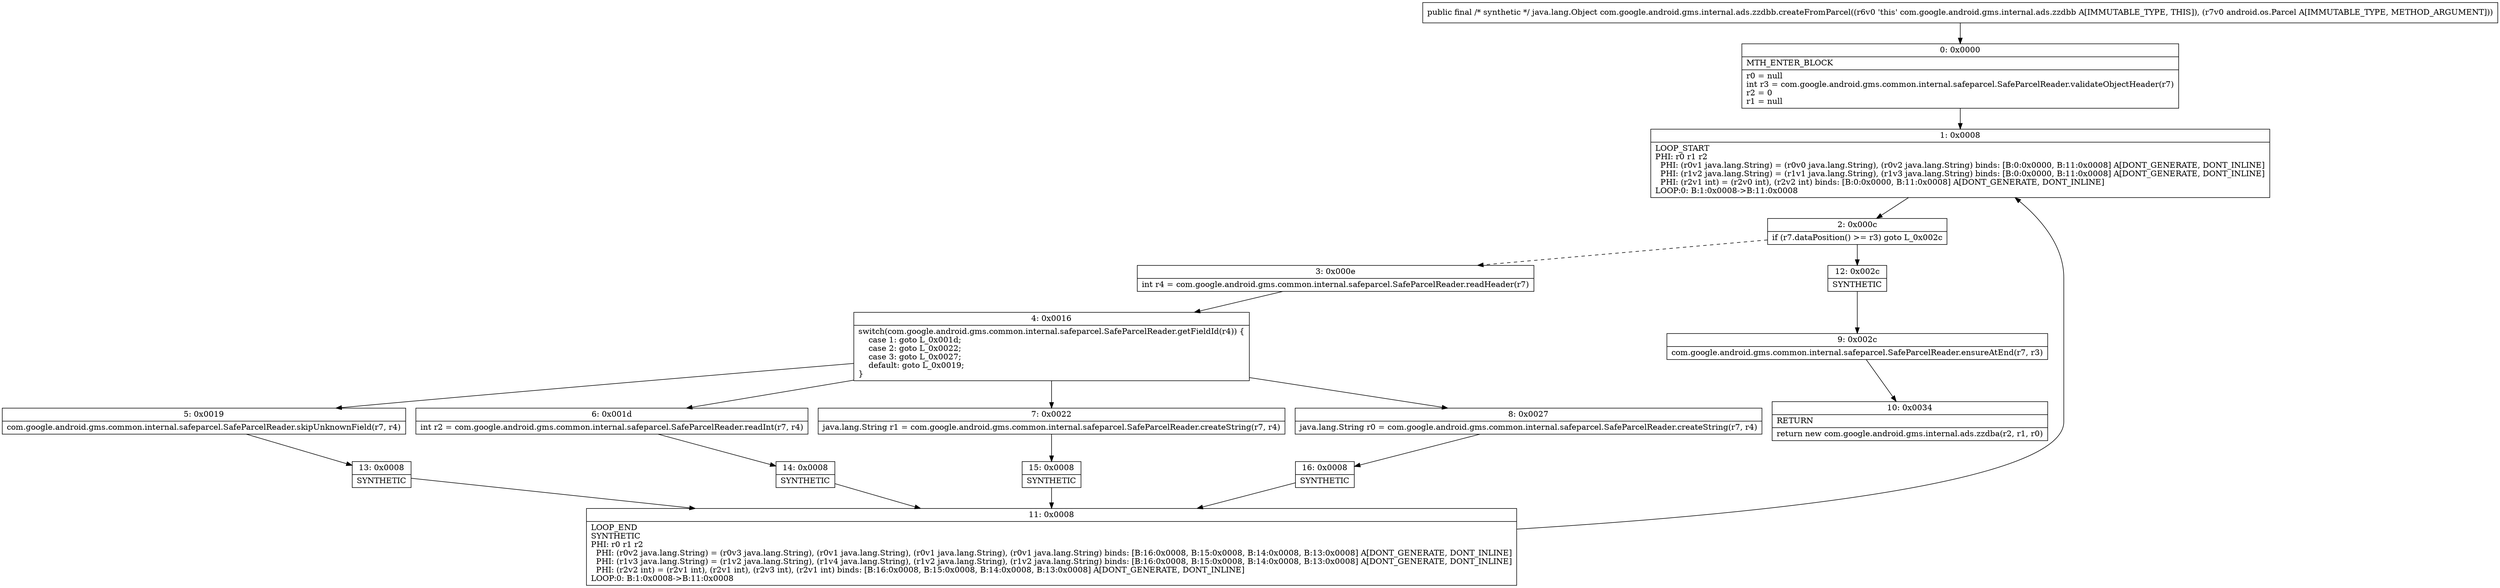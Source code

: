 digraph "CFG forcom.google.android.gms.internal.ads.zzdbb.createFromParcel(Landroid\/os\/Parcel;)Ljava\/lang\/Object;" {
Node_0 [shape=record,label="{0\:\ 0x0000|MTH_ENTER_BLOCK\l|r0 = null\lint r3 = com.google.android.gms.common.internal.safeparcel.SafeParcelReader.validateObjectHeader(r7)\lr2 = 0\lr1 = null\l}"];
Node_1 [shape=record,label="{1\:\ 0x0008|LOOP_START\lPHI: r0 r1 r2 \l  PHI: (r0v1 java.lang.String) = (r0v0 java.lang.String), (r0v2 java.lang.String) binds: [B:0:0x0000, B:11:0x0008] A[DONT_GENERATE, DONT_INLINE]\l  PHI: (r1v2 java.lang.String) = (r1v1 java.lang.String), (r1v3 java.lang.String) binds: [B:0:0x0000, B:11:0x0008] A[DONT_GENERATE, DONT_INLINE]\l  PHI: (r2v1 int) = (r2v0 int), (r2v2 int) binds: [B:0:0x0000, B:11:0x0008] A[DONT_GENERATE, DONT_INLINE]\lLOOP:0: B:1:0x0008\-\>B:11:0x0008\l}"];
Node_2 [shape=record,label="{2\:\ 0x000c|if (r7.dataPosition() \>= r3) goto L_0x002c\l}"];
Node_3 [shape=record,label="{3\:\ 0x000e|int r4 = com.google.android.gms.common.internal.safeparcel.SafeParcelReader.readHeader(r7)\l}"];
Node_4 [shape=record,label="{4\:\ 0x0016|switch(com.google.android.gms.common.internal.safeparcel.SafeParcelReader.getFieldId(r4)) \{\l    case 1: goto L_0x001d;\l    case 2: goto L_0x0022;\l    case 3: goto L_0x0027;\l    default: goto L_0x0019;\l\}\l}"];
Node_5 [shape=record,label="{5\:\ 0x0019|com.google.android.gms.common.internal.safeparcel.SafeParcelReader.skipUnknownField(r7, r4)\l}"];
Node_6 [shape=record,label="{6\:\ 0x001d|int r2 = com.google.android.gms.common.internal.safeparcel.SafeParcelReader.readInt(r7, r4)\l}"];
Node_7 [shape=record,label="{7\:\ 0x0022|java.lang.String r1 = com.google.android.gms.common.internal.safeparcel.SafeParcelReader.createString(r7, r4)\l}"];
Node_8 [shape=record,label="{8\:\ 0x0027|java.lang.String r0 = com.google.android.gms.common.internal.safeparcel.SafeParcelReader.createString(r7, r4)\l}"];
Node_9 [shape=record,label="{9\:\ 0x002c|com.google.android.gms.common.internal.safeparcel.SafeParcelReader.ensureAtEnd(r7, r3)\l}"];
Node_10 [shape=record,label="{10\:\ 0x0034|RETURN\l|return new com.google.android.gms.internal.ads.zzdba(r2, r1, r0)\l}"];
Node_11 [shape=record,label="{11\:\ 0x0008|LOOP_END\lSYNTHETIC\lPHI: r0 r1 r2 \l  PHI: (r0v2 java.lang.String) = (r0v3 java.lang.String), (r0v1 java.lang.String), (r0v1 java.lang.String), (r0v1 java.lang.String) binds: [B:16:0x0008, B:15:0x0008, B:14:0x0008, B:13:0x0008] A[DONT_GENERATE, DONT_INLINE]\l  PHI: (r1v3 java.lang.String) = (r1v2 java.lang.String), (r1v4 java.lang.String), (r1v2 java.lang.String), (r1v2 java.lang.String) binds: [B:16:0x0008, B:15:0x0008, B:14:0x0008, B:13:0x0008] A[DONT_GENERATE, DONT_INLINE]\l  PHI: (r2v2 int) = (r2v1 int), (r2v1 int), (r2v3 int), (r2v1 int) binds: [B:16:0x0008, B:15:0x0008, B:14:0x0008, B:13:0x0008] A[DONT_GENERATE, DONT_INLINE]\lLOOP:0: B:1:0x0008\-\>B:11:0x0008\l}"];
Node_12 [shape=record,label="{12\:\ 0x002c|SYNTHETIC\l}"];
Node_13 [shape=record,label="{13\:\ 0x0008|SYNTHETIC\l}"];
Node_14 [shape=record,label="{14\:\ 0x0008|SYNTHETIC\l}"];
Node_15 [shape=record,label="{15\:\ 0x0008|SYNTHETIC\l}"];
Node_16 [shape=record,label="{16\:\ 0x0008|SYNTHETIC\l}"];
MethodNode[shape=record,label="{public final \/* synthetic *\/ java.lang.Object com.google.android.gms.internal.ads.zzdbb.createFromParcel((r6v0 'this' com.google.android.gms.internal.ads.zzdbb A[IMMUTABLE_TYPE, THIS]), (r7v0 android.os.Parcel A[IMMUTABLE_TYPE, METHOD_ARGUMENT])) }"];
MethodNode -> Node_0;
Node_0 -> Node_1;
Node_1 -> Node_2;
Node_2 -> Node_3[style=dashed];
Node_2 -> Node_12;
Node_3 -> Node_4;
Node_4 -> Node_5;
Node_4 -> Node_6;
Node_4 -> Node_7;
Node_4 -> Node_8;
Node_5 -> Node_13;
Node_6 -> Node_14;
Node_7 -> Node_15;
Node_8 -> Node_16;
Node_9 -> Node_10;
Node_11 -> Node_1;
Node_12 -> Node_9;
Node_13 -> Node_11;
Node_14 -> Node_11;
Node_15 -> Node_11;
Node_16 -> Node_11;
}

